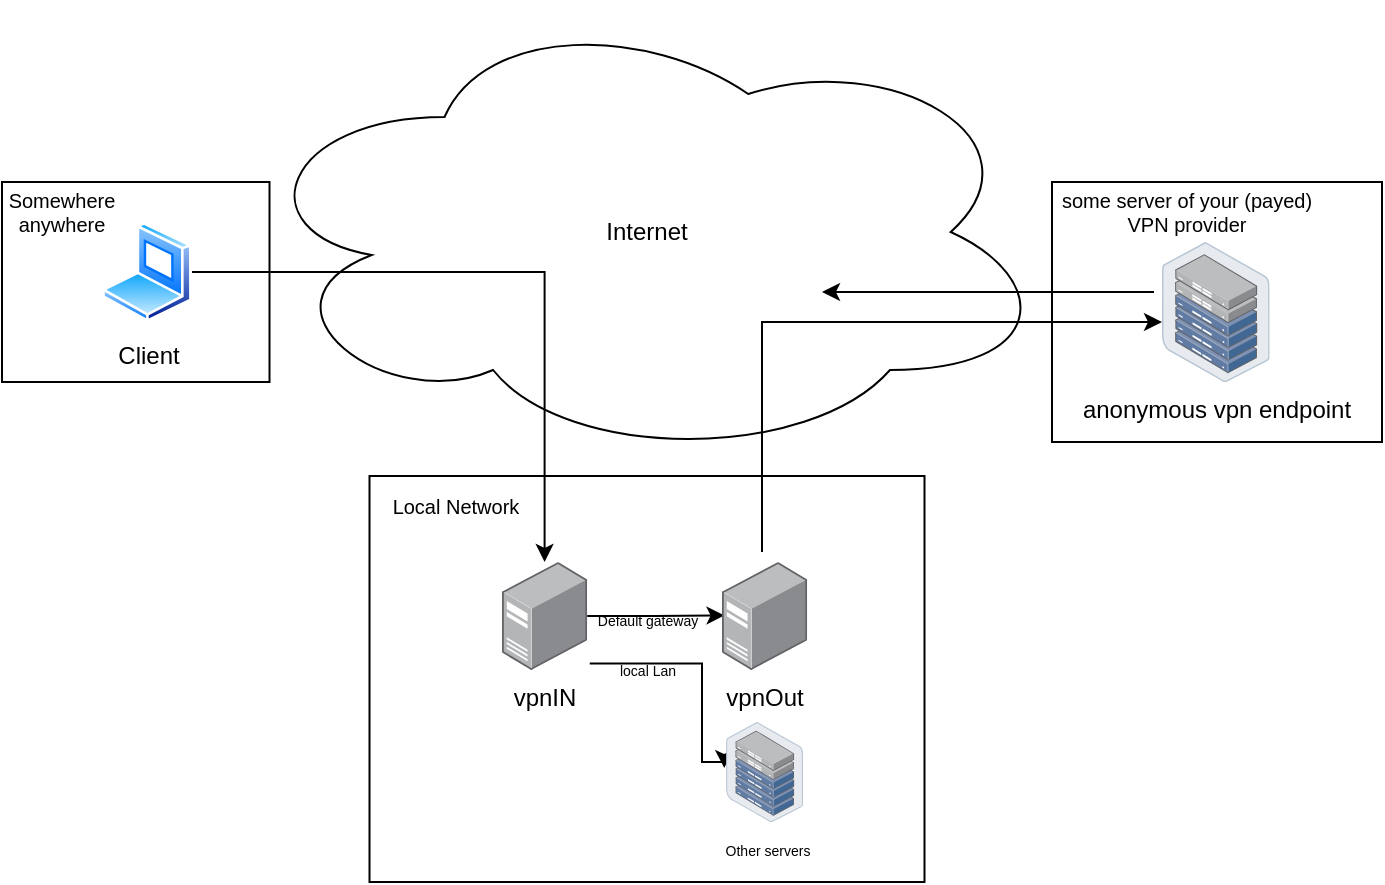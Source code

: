 <mxfile version="17.4.6" type="github">
  <diagram id="aNHu1ySQU43lHUJdWZu7" name="Page-1">
    <mxGraphModel dx="813" dy="427" grid="1" gridSize="10" guides="1" tooltips="1" connect="1" arrows="1" fold="1" page="1" pageScale="1" pageWidth="413" pageHeight="291" math="0" shadow="0">
      <root>
        <mxCell id="0" />
        <mxCell id="1" parent="0" />
        <mxCell id="8ExyoGv-klVvdCd_kYWT-1" value="Internet" style="ellipse;shape=cloud;whiteSpace=wrap;html=1;" parent="1" vertex="1">
          <mxGeometry x="200" y="140" width="405" height="230" as="geometry" />
        </mxCell>
        <mxCell id="31aA5t41ttmXgowBfLKb-16" value="" style="rounded=0;whiteSpace=wrap;html=1;fontSize=10;" vertex="1" parent="1">
          <mxGeometry x="605" y="230" width="165" height="130" as="geometry" />
        </mxCell>
        <mxCell id="31aA5t41ttmXgowBfLKb-12" value="" style="rounded=0;whiteSpace=wrap;html=1;fontSize=7;" vertex="1" parent="1">
          <mxGeometry x="263.75" y="377" width="277.5" height="203" as="geometry" />
        </mxCell>
        <mxCell id="31aA5t41ttmXgowBfLKb-14" value="" style="rounded=0;whiteSpace=wrap;html=1;fontSize=10;" vertex="1" parent="1">
          <mxGeometry x="80" y="230" width="133.75" height="100" as="geometry" />
        </mxCell>
        <mxCell id="31aA5t41ttmXgowBfLKb-3" style="edgeStyle=orthogonalEdgeStyle;rounded=0;orthogonalLoop=1;jettySize=auto;html=1;" edge="1" parent="1" source="8ExyoGv-klVvdCd_kYWT-2" target="31aA5t41ttmXgowBfLKb-1">
          <mxGeometry relative="1" as="geometry" />
        </mxCell>
        <mxCell id="8ExyoGv-klVvdCd_kYWT-2" value="&lt;div&gt;Client&lt;/div&gt;" style="aspect=fixed;perimeter=ellipsePerimeter;html=1;align=center;shadow=0;dashed=0;spacingTop=3;image;image=img/lib/active_directory/laptop_client.svg;" parent="1" vertex="1">
          <mxGeometry x="130" y="250" width="45" height="50" as="geometry" />
        </mxCell>
        <mxCell id="8ExyoGv-klVvdCd_kYWT-6" value="anonymous vpn endpoint" style="points=[];aspect=fixed;html=1;align=center;shadow=0;dashed=0;image;image=img/lib/allied_telesis/storage/Datacenter_Server_Half_Rack_ToR.svg;" parent="1" vertex="1">
          <mxGeometry x="660" y="260" width="53.87" height="70" as="geometry" />
        </mxCell>
        <mxCell id="8ExyoGv-klVvdCd_kYWT-18" value="" style="edgeStyle=elbowEdgeStyle;elbow=vertical;endArrow=classic;html=1;rounded=0;" parent="1" target="8ExyoGv-klVvdCd_kYWT-6" edge="1">
          <mxGeometry width="50" height="50" relative="1" as="geometry">
            <mxPoint x="460" y="415" as="sourcePoint" />
            <mxPoint x="580" y="300" as="targetPoint" />
            <Array as="points">
              <mxPoint x="480" y="300" />
              <mxPoint x="470" y="300" />
              <mxPoint x="440" y="300" />
              <mxPoint x="430" y="300" />
              <mxPoint x="420" y="300" />
              <mxPoint x="500" y="300" />
            </Array>
          </mxGeometry>
        </mxCell>
        <mxCell id="8ExyoGv-klVvdCd_kYWT-19" value="" style="edgeStyle=segmentEdgeStyle;endArrow=classic;html=1;rounded=0;exitX=-0.074;exitY=0.357;exitDx=0;exitDy=0;exitPerimeter=0;" parent="1" source="8ExyoGv-klVvdCd_kYWT-6" edge="1">
          <mxGeometry width="50" height="50" relative="1" as="geometry">
            <mxPoint x="430" y="440" as="sourcePoint" />
            <mxPoint x="490" y="285" as="targetPoint" />
          </mxGeometry>
        </mxCell>
        <mxCell id="31aA5t41ttmXgowBfLKb-4" style="edgeStyle=orthogonalEdgeStyle;rounded=0;orthogonalLoop=1;jettySize=auto;html=1;entryX=0.03;entryY=0.495;entryDx=0;entryDy=0;entryPerimeter=0;" edge="1" parent="1" source="31aA5t41ttmXgowBfLKb-1" target="31aA5t41ttmXgowBfLKb-2">
          <mxGeometry relative="1" as="geometry" />
        </mxCell>
        <mxCell id="31aA5t41ttmXgowBfLKb-8" style="edgeStyle=orthogonalEdgeStyle;rounded=0;orthogonalLoop=1;jettySize=auto;html=1;entryX=-0.024;entryY=0.46;entryDx=0;entryDy=0;entryPerimeter=0;fontSize=7;startArrow=none;exitX=1.03;exitY=0.939;exitDx=0;exitDy=0;exitPerimeter=0;" edge="1" parent="1" source="31aA5t41ttmXgowBfLKb-1" target="31aA5t41ttmXgowBfLKb-7">
          <mxGeometry relative="1" as="geometry">
            <Array as="points">
              <mxPoint x="430" y="471" />
              <mxPoint x="430" y="520" />
              <mxPoint x="441" y="520" />
            </Array>
          </mxGeometry>
        </mxCell>
        <mxCell id="31aA5t41ttmXgowBfLKb-1" value="vpnIN" style="points=[];aspect=fixed;html=1;align=center;shadow=0;dashed=0;image;image=img/lib/allied_telesis/computer_and_terminals/Server_Desktop.svg;" vertex="1" parent="1">
          <mxGeometry x="330" y="420" width="42.6" height="54" as="geometry" />
        </mxCell>
        <mxCell id="31aA5t41ttmXgowBfLKb-2" value="&lt;div&gt;vpnOut&lt;/div&gt;" style="points=[];aspect=fixed;html=1;align=center;shadow=0;dashed=0;image;image=img/lib/allied_telesis/computer_and_terminals/Server_Desktop.svg;" vertex="1" parent="1">
          <mxGeometry x="440" y="420" width="42.6" height="54" as="geometry" />
        </mxCell>
        <mxCell id="31aA5t41ttmXgowBfLKb-5" value="&lt;font style=&quot;font-size: 7px&quot;&gt;Default gateway&lt;/font&gt;" style="text;html=1;strokeColor=none;fillColor=none;align=center;verticalAlign=middle;whiteSpace=wrap;rounded=0;fontSize=5;" vertex="1" parent="1">
          <mxGeometry x="372.6" y="440" width="60" height="20" as="geometry" />
        </mxCell>
        <mxCell id="31aA5t41ttmXgowBfLKb-7" value="" style="points=[];aspect=fixed;html=1;align=center;shadow=0;dashed=0;image;image=img/lib/allied_telesis/storage/Datacenter_Server_Half_Rack_ToR.svg;fontSize=7;" vertex="1" parent="1">
          <mxGeometry x="442.06" y="500" width="38.48" height="50" as="geometry" />
        </mxCell>
        <mxCell id="31aA5t41ttmXgowBfLKb-9" value="&lt;div&gt;local Lan&lt;/div&gt;" style="text;html=1;strokeColor=none;fillColor=none;align=center;verticalAlign=middle;whiteSpace=wrap;rounded=0;fontSize=7;" vertex="1" parent="1">
          <mxGeometry x="372.5" y="460" width="60" height="30" as="geometry" />
        </mxCell>
        <mxCell id="31aA5t41ttmXgowBfLKb-11" value="&lt;div&gt;Other servers&lt;/div&gt;" style="text;html=1;strokeColor=none;fillColor=none;align=center;verticalAlign=middle;whiteSpace=wrap;rounded=0;fontSize=7;" vertex="1" parent="1">
          <mxGeometry x="432.6" y="550" width="60" height="30" as="geometry" />
        </mxCell>
        <mxCell id="31aA5t41ttmXgowBfLKb-13" value="Local Network" style="text;html=1;strokeColor=none;fillColor=none;align=center;verticalAlign=middle;whiteSpace=wrap;rounded=0;fontSize=10;" vertex="1" parent="1">
          <mxGeometry x="263.75" y="377" width="86.25" height="30" as="geometry" />
        </mxCell>
        <mxCell id="31aA5t41ttmXgowBfLKb-15" value="Somewhere anywhere" style="text;html=1;strokeColor=none;fillColor=none;align=center;verticalAlign=middle;whiteSpace=wrap;rounded=0;fontSize=10;" vertex="1" parent="1">
          <mxGeometry x="80" y="230" width="60" height="30" as="geometry" />
        </mxCell>
        <mxCell id="31aA5t41ttmXgowBfLKb-17" value="some server of your (payed) VPN provider" style="text;html=1;strokeColor=none;fillColor=none;align=center;verticalAlign=middle;whiteSpace=wrap;rounded=0;fontSize=10;" vertex="1" parent="1">
          <mxGeometry x="605" y="230" width="135" height="30" as="geometry" />
        </mxCell>
      </root>
    </mxGraphModel>
  </diagram>
</mxfile>
